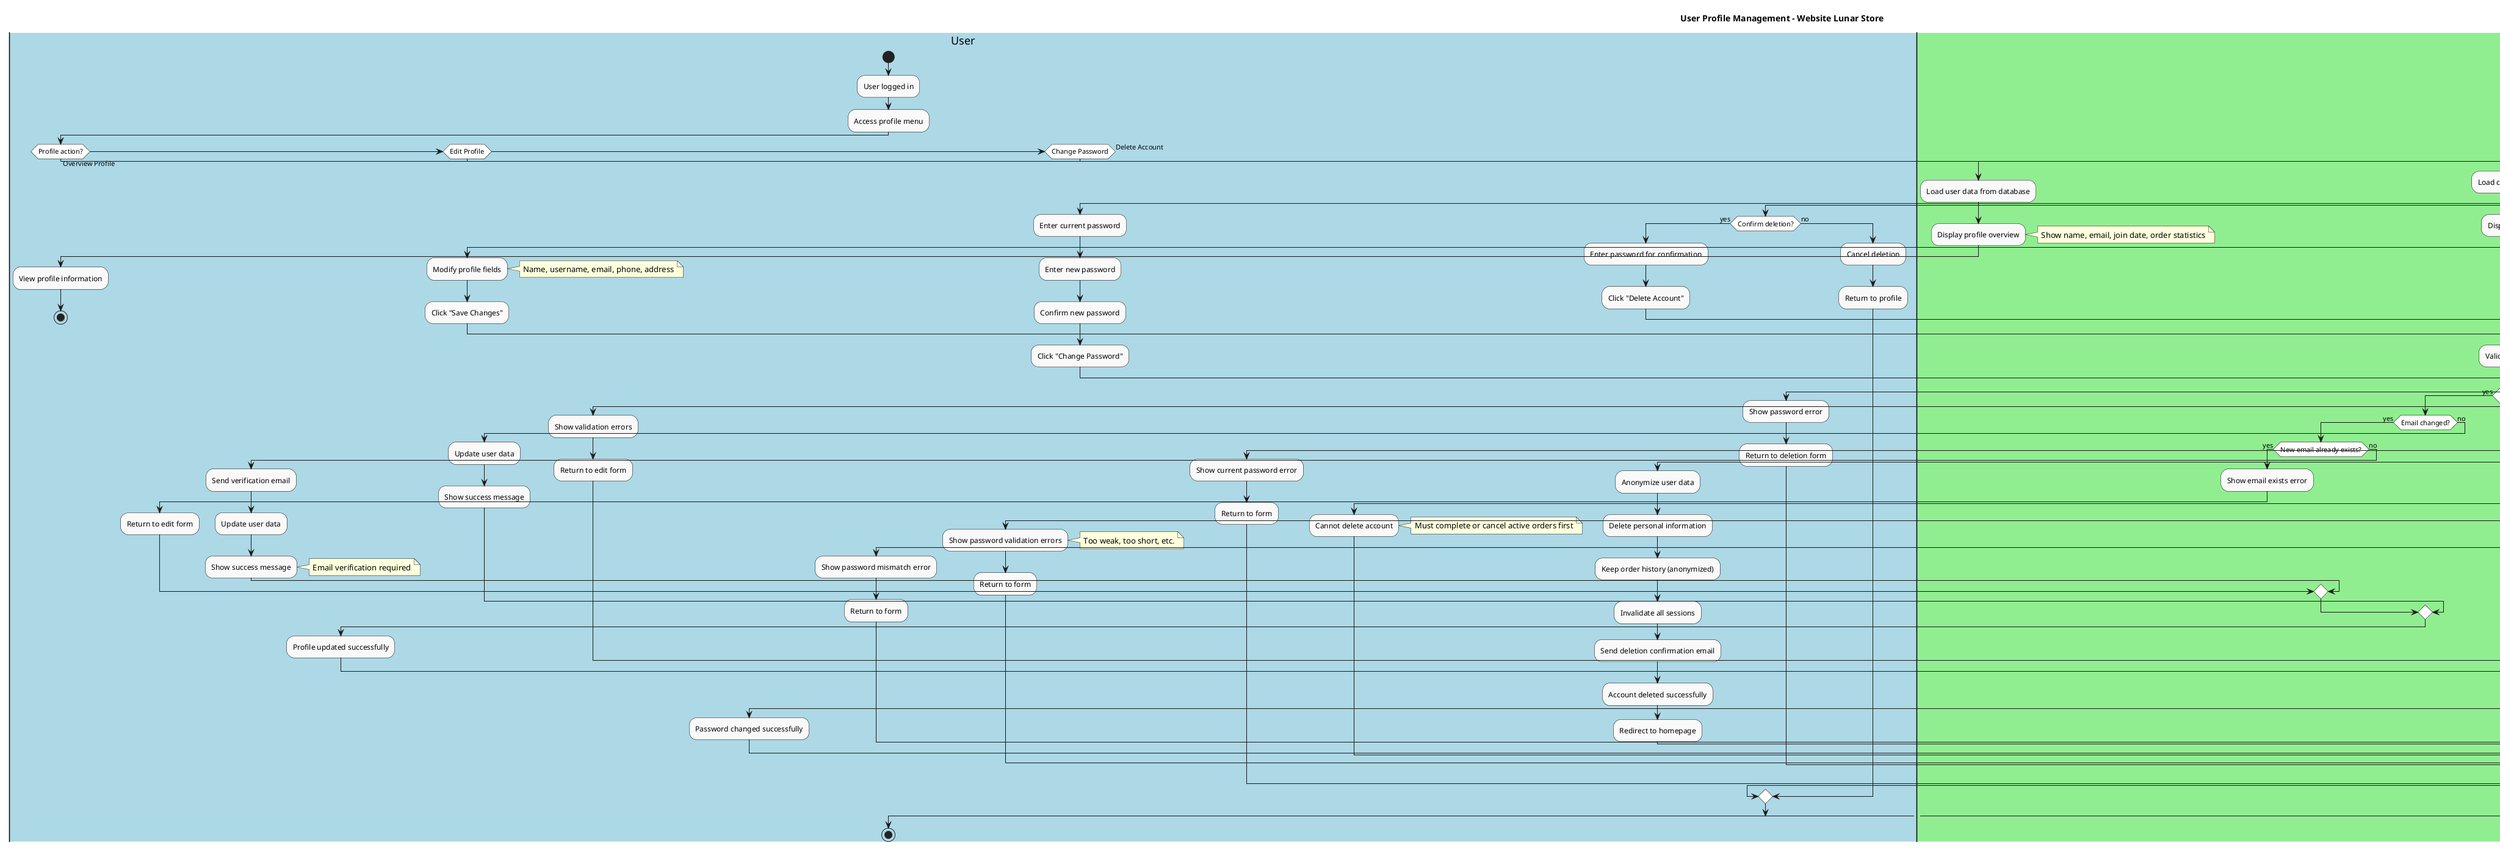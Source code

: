 @startuml
!define SWIMLANE_WIDTH 200
skinparam activityBackgroundColor #f9f9f9
skinparam activityBorderColor black
skinparam activityDiamondBackgroundColor #ffffff
skinparam activityDiamondBorderColor black

title User Profile Management - Website Lunar Store

|#LightBlue|User|
start
:User logged in;
:Access profile menu;

if (Profile action?) then (Overview Profile)
  |#LightGreen|System|
  :Load user data from database;
  :Display profile overview;
  note right: Show name, email, join date, order statistics
  
  |#LightBlue|User|
  :View profile information;
  stop

elseif (Edit Profile) then
  |#LightGreen|System|
  :Load current user data;
  :Display edit form;
  
  |#LightBlue|User|
  :Modify profile fields;
  note right: Name, username, email, phone, address
  :Click "Save Changes";
  
  |#LightGreen|System|
  :Validate form data;
  
  if (Data valid?) then (yes)
    if (Email changed?) then (yes)
      if (New email already exists?) then (yes)
        :Show email exists error;
        |#LightBlue|User|
        :Return to edit form;
      else (no)
        :Send verification email;
        :Update user data;
        :Show success message;
        note right: Email verification required
      endif
    else (no)
      :Update user data;
      :Show success message;
    endif
    
    |#LightBlue|User|
    :Profile updated successfully;
  else (no)
    :Show validation errors;
    :Return to edit form;
  endif

elseif (Change Password) then
  |#LightGreen|System|
  :Display password change form;
  
  |#LightBlue|User|
  :Enter current password;
  :Enter new password;
  :Confirm new password;
  :Click "Change Password";
  
  |#LightGreen|System|
  :Verify current password;
  
  if (Current password correct?) then (yes)
    :Validate new password;
    
    if (New password valid?) then (yes)
      if (Passwords match?) then (yes)
        :Hash new password;
        :Update password in database;
        :Log out all other sessions;
        :Show success message;
        
        |#LightBlue|User|
        :Password changed successfully;
      else (no)
        :Show password mismatch error;
        :Return to form;
      endif
    else (no)
      :Show password validation errors;
      note right: Too weak, too short, etc.
      :Return to form;
    endif
  else (no)
    :Show current password error;
    :Return to form;
  endif

else (Delete Account)
  |#LightGreen|System|
  :Display account deletion warning;
  note right: Show consequences of deletion
  
  |#LightBlue|User|
  if (Confirm deletion?) then (yes)
    :Enter password for confirmation;
    :Click "Delete Account";
    
    |#LightGreen|System|
    :Verify password;
    
    if (Password correct?) then (yes)
      :Check for active orders;
      
      if (Has active orders?) then (yes)
        :Show active orders warning;
        |#LightBlue|User|
        :Cannot delete account;
        note right: Must complete or cancel active orders first
      else (no)
        :Anonymize user data;
        :Delete personal information;
        :Keep order history (anonymized);
        :Invalidate all sessions;
        :Send deletion confirmation email;
        
        |#LightBlue|User|
        :Account deleted successfully;
        :Redirect to homepage;
      endif
    else (no)
      :Show password error;
      :Return to deletion form;
    endif
  else (no)
    :Cancel deletion;
    :Return to profile;
  endif
endif

stop

@enduml